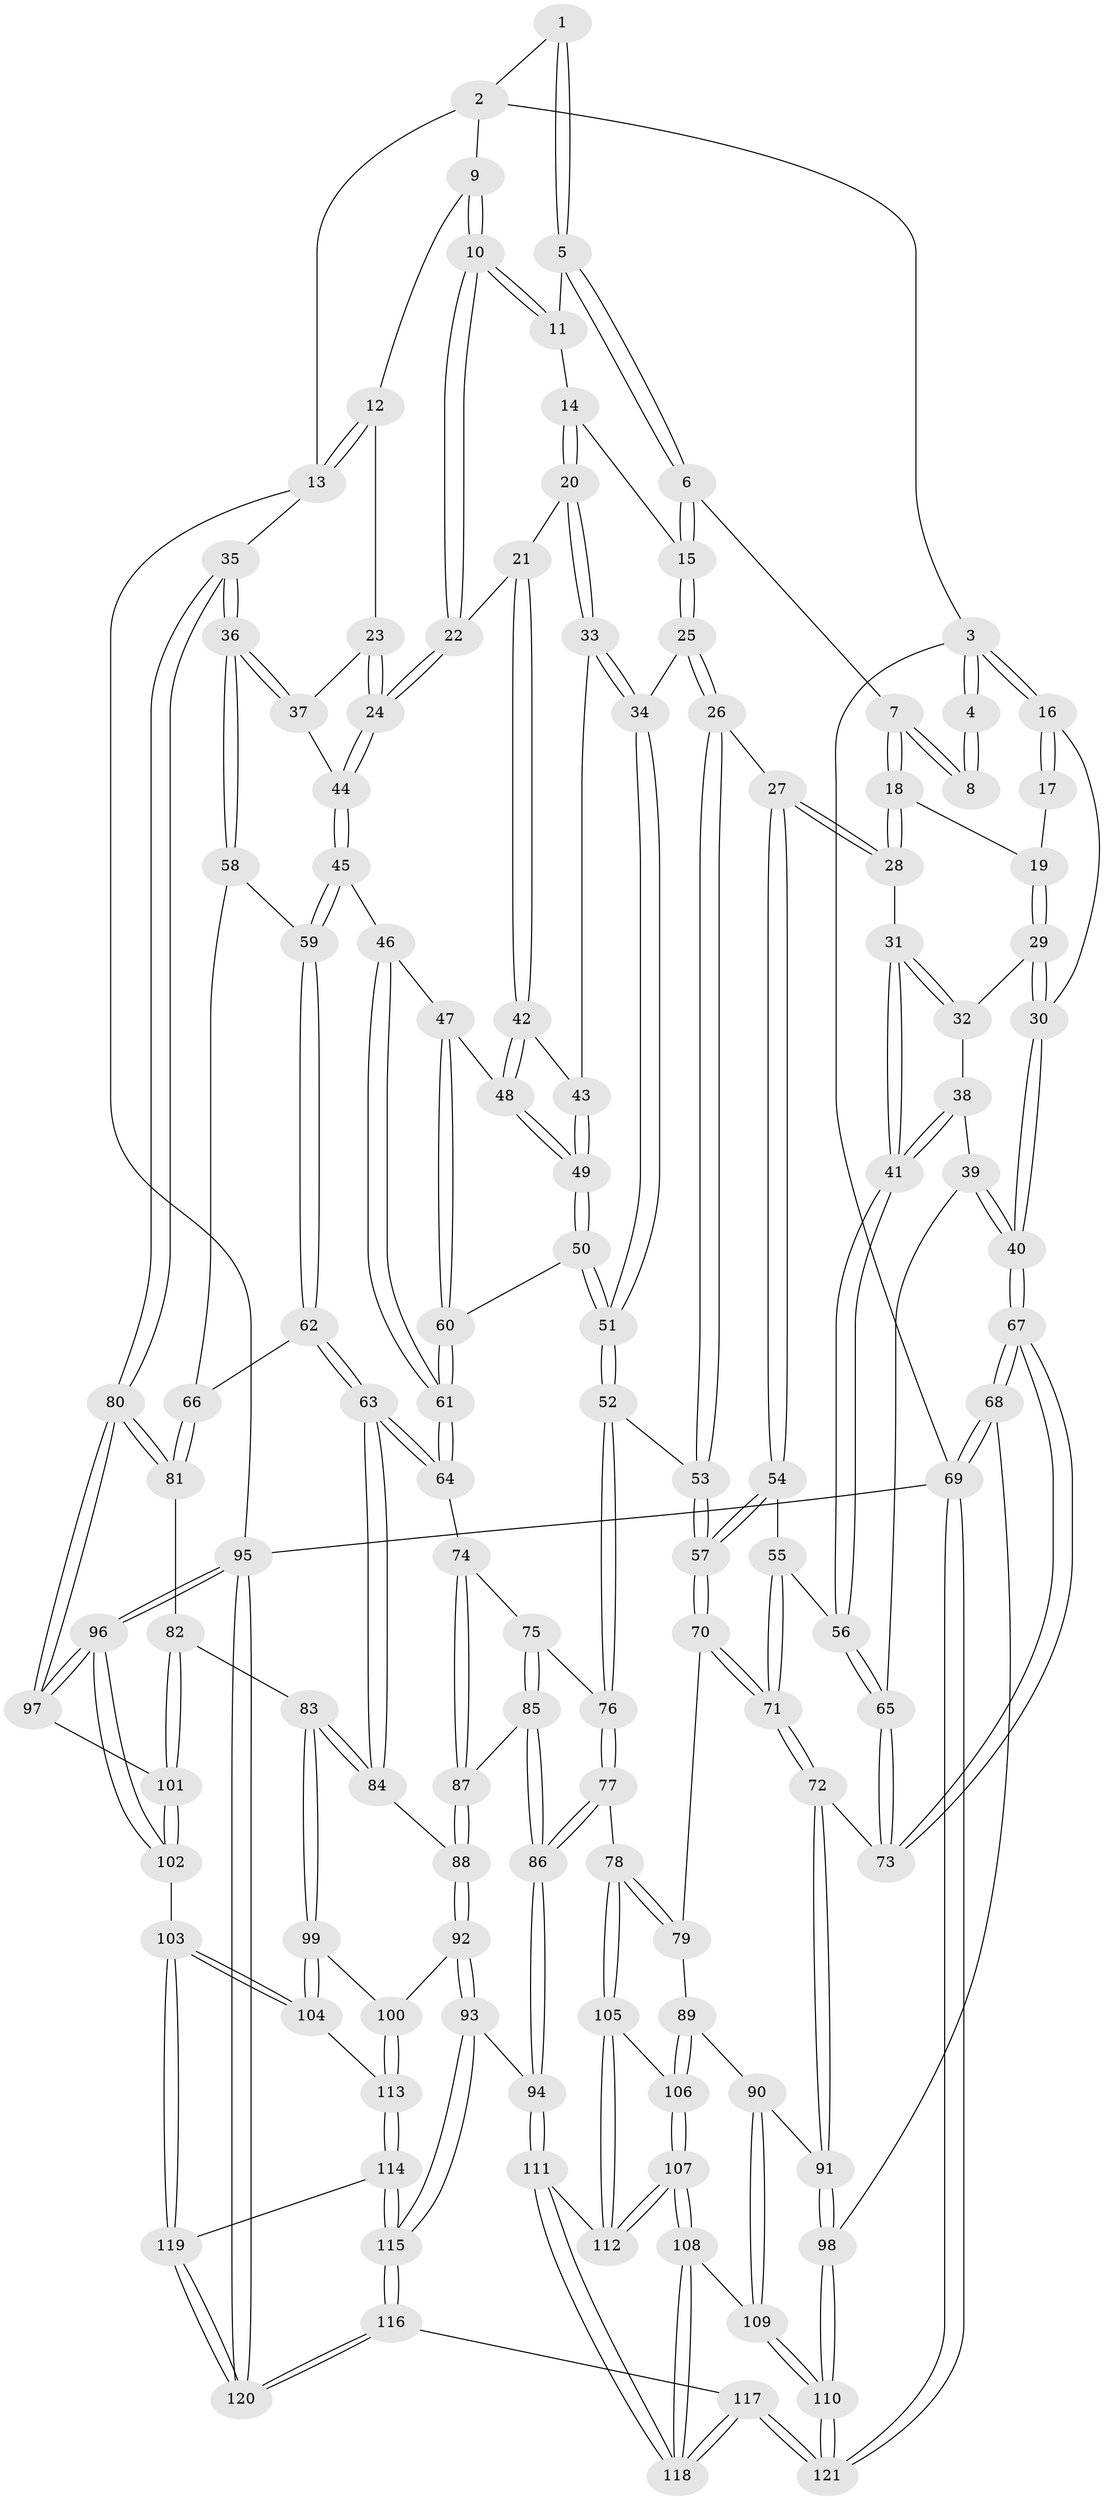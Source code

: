 // coarse degree distribution, {3: 0.1232876712328767, 6: 0.1506849315068493, 5: 0.2328767123287671, 4: 0.4794520547945205, 2: 0.0136986301369863}
// Generated by graph-tools (version 1.1) at 2025/42/03/06/25 10:42:31]
// undirected, 121 vertices, 299 edges
graph export_dot {
graph [start="1"]
  node [color=gray90,style=filled];
  1 [pos="+0.4608474832248593+0"];
  2 [pos="+0.7583474721565685+0"];
  3 [pos="+0+0"];
  4 [pos="+0.230726861031218+0"];
  5 [pos="+0.4474525194813285+0.023137346648083233"];
  6 [pos="+0.3574065157160612+0.13530356232655946"];
  7 [pos="+0.26769256931809343+0.12711548102872705"];
  8 [pos="+0.23463420302873292+0.08714585350432588"];
  9 [pos="+0.7749697791154054+0"];
  10 [pos="+0.6953888131419753+0.13226452740550856"];
  11 [pos="+0.5093118767442051+0.08221123347084812"];
  12 [pos="+0.9267778913462922+0.10424303543254179"];
  13 [pos="+1+0.11403102168675787"];
  14 [pos="+0.519759515996072+0.16748431617624637"];
  15 [pos="+0.3743533834982704+0.18291429607606594"];
  16 [pos="+0+0"];
  17 [pos="+0.0870737116813907+0.08208204465046876"];
  18 [pos="+0.2121512074793325+0.20192645332496986"];
  19 [pos="+0.19452079546315895+0.20451140604823456"];
  20 [pos="+0.5385323106396105+0.2309492736245969"];
  21 [pos="+0.6449504187022971+0.23709684418683655"];
  22 [pos="+0.6966751999873633+0.21893286118880628"];
  23 [pos="+0.8885755892538576+0.20776365321332224"];
  24 [pos="+0.7394657977664904+0.26081962469163983"];
  25 [pos="+0.4015669119395182+0.28009930770401886"];
  26 [pos="+0.3464623844656079+0.32958740223954835"];
  27 [pos="+0.28458546117359795+0.327938223454981"];
  28 [pos="+0.25805798072787606+0.32057692263539"];
  29 [pos="+0.11535690861997977+0.23549385101499207"];
  30 [pos="+0+0.056978240564232174"];
  31 [pos="+0.2508021278556599+0.32352294980354035"];
  32 [pos="+0.13030662516117478+0.2880993249184241"];
  33 [pos="+0.450577558480133+0.280963866354725"];
  34 [pos="+0.422083141695859+0.2840282453941314"];
  35 [pos="+1+0.4254988603679411"];
  36 [pos="+1+0.4237645409293368"];
  37 [pos="+0.9611057782424554+0.28338755999413845"];
  38 [pos="+0.12514103739243052+0.305229765324474"];
  39 [pos="+0+0.3616873190701868"];
  40 [pos="+0+0.29320494220294796"];
  41 [pos="+0.1361267416035485+0.4236595475911964"];
  42 [pos="+0.5723916398458322+0.36588912940083446"];
  43 [pos="+0.4858737469324344+0.30970984974694804"];
  44 [pos="+0.760830902060742+0.34245863105987334"];
  45 [pos="+0.7635992854417151+0.36554506045079144"];
  46 [pos="+0.7598849031565759+0.36760601004036386"];
  47 [pos="+0.6526642858699568+0.4145407463452765"];
  48 [pos="+0.5768745781094485+0.39830987911325166"];
  49 [pos="+0.5298104471065264+0.447955182469623"];
  50 [pos="+0.5150832855729468+0.4665794676497425"];
  51 [pos="+0.5039416878970392+0.4735671050113126"];
  52 [pos="+0.48910680347002916+0.4929861053774565"];
  53 [pos="+0.3663526096193039+0.48519047626952155"];
  54 [pos="+0.23954721313895957+0.47057318011410904"];
  55 [pos="+0.21495239142807157+0.46713934014145647"];
  56 [pos="+0.1309524115715701+0.4337658787085474"];
  57 [pos="+0.32859435790629266+0.5208565194455179"];
  58 [pos="+0.9360919438925771+0.41603573455420306"];
  59 [pos="+0.7697534733244189+0.3726601439784108"];
  60 [pos="+0.6402466571339456+0.5027881959072876"];
  61 [pos="+0.6578953463854696+0.5354349968582957"];
  62 [pos="+0.7797092464176889+0.5257871984649967"];
  63 [pos="+0.7210134327408674+0.577544136843586"];
  64 [pos="+0.670732855579907+0.5744949824922888"];
  65 [pos="+0.10995563920227959+0.44473428166130385"];
  66 [pos="+0.8220347280590451+0.5381085911717767"];
  67 [pos="+0+0.739811043468496"];
  68 [pos="+0+0.7583972437799114"];
  69 [pos="+0+1"];
  70 [pos="+0.3207874021420614+0.5549681037583275"];
  71 [pos="+0.18641849066397978+0.6202761484092516"];
  72 [pos="+0.1706382180258552+0.6311983082887868"];
  73 [pos="+0.0824797170650713+0.5994685190185168"];
  74 [pos="+0.6643399333252792+0.5788958643924453"];
  75 [pos="+0.5723047789100465+0.5709699759572388"];
  76 [pos="+0.5071177330189891+0.547343010464277"];
  77 [pos="+0.46030913141616786+0.6830160401641479"];
  78 [pos="+0.4586115936083598+0.6830946037950711"];
  79 [pos="+0.35605477248172535+0.6236043101158423"];
  80 [pos="+1+0.5267536675141318"];
  81 [pos="+0.8776773689548064+0.577812051700982"];
  82 [pos="+0.8354699679635339+0.6865926793686987"];
  83 [pos="+0.7893409114251525+0.6856587724634653"];
  84 [pos="+0.7656505998346822+0.6643235969049616"];
  85 [pos="+0.5642581272998783+0.6738241489307663"];
  86 [pos="+0.5017520710905254+0.7120867829211722"];
  87 [pos="+0.6341250532061918+0.6530706704742142"];
  88 [pos="+0.6599920834385317+0.7109108613911755"];
  89 [pos="+0.28457178156909396+0.7160663779894799"];
  90 [pos="+0.22477152954325286+0.7095328604179041"];
  91 [pos="+0.2023612889138756+0.6998123542676409"];
  92 [pos="+0.657011945702743+0.7441294022846495"];
  93 [pos="+0.5515380631661257+0.7749237236686767"];
  94 [pos="+0.5275106723401175+0.7635856875479998"];
  95 [pos="+1+1"];
  96 [pos="+1+0.7840452730622768"];
  97 [pos="+1+0.5944387461078079"];
  98 [pos="+0.16458291928162044+0.7619994620992555"];
  99 [pos="+0.7809263130140182+0.7018627286396835"];
  100 [pos="+0.6676469242768011+0.7537006728293713"];
  101 [pos="+0.8442707037526498+0.6937337366247042"];
  102 [pos="+0.9059335953606434+0.8088554998489973"];
  103 [pos="+0.8810134433029123+0.8310937071745667"];
  104 [pos="+0.7578006344196587+0.790505928575137"];
  105 [pos="+0.3830575808253913+0.7578710687352102"];
  106 [pos="+0.33325134945541346+0.7738553748049022"];
  107 [pos="+0.3058794638011483+0.8527137678251244"];
  108 [pos="+0.3056552518853781+0.8530047186227506"];
  109 [pos="+0.26350464606838714+0.8808553557773751"];
  110 [pos="+0.18277182285700477+0.9659202273976684"];
  111 [pos="+0.4607862815701637+0.8606259044346414"];
  112 [pos="+0.4304630283513031+0.8437911394706284"];
  113 [pos="+0.7099569822829784+0.8189017643174229"];
  114 [pos="+0.6873359225794291+0.9078740199921826"];
  115 [pos="+0.6550663450235494+0.95525351806968"];
  116 [pos="+0.6157126615351499+1"];
  117 [pos="+0.5302220717214811+1"];
  118 [pos="+0.46968898975811285+0.9598650734663575"];
  119 [pos="+0.8680492838475062+0.8597257620512062"];
  120 [pos="+0.8930988161942508+1"];
  121 [pos="+0.016075893724871743+1"];
  1 -- 2;
  1 -- 5;
  1 -- 5;
  2 -- 3;
  2 -- 9;
  2 -- 13;
  3 -- 4;
  3 -- 4;
  3 -- 16;
  3 -- 16;
  3 -- 69;
  4 -- 8;
  4 -- 8;
  5 -- 6;
  5 -- 6;
  5 -- 11;
  6 -- 7;
  6 -- 15;
  6 -- 15;
  7 -- 8;
  7 -- 8;
  7 -- 18;
  7 -- 18;
  9 -- 10;
  9 -- 10;
  9 -- 12;
  10 -- 11;
  10 -- 11;
  10 -- 22;
  10 -- 22;
  11 -- 14;
  12 -- 13;
  12 -- 13;
  12 -- 23;
  13 -- 35;
  13 -- 95;
  14 -- 15;
  14 -- 20;
  14 -- 20;
  15 -- 25;
  15 -- 25;
  16 -- 17;
  16 -- 17;
  16 -- 30;
  17 -- 19;
  18 -- 19;
  18 -- 28;
  18 -- 28;
  19 -- 29;
  19 -- 29;
  20 -- 21;
  20 -- 33;
  20 -- 33;
  21 -- 22;
  21 -- 42;
  21 -- 42;
  22 -- 24;
  22 -- 24;
  23 -- 24;
  23 -- 24;
  23 -- 37;
  24 -- 44;
  24 -- 44;
  25 -- 26;
  25 -- 26;
  25 -- 34;
  26 -- 27;
  26 -- 53;
  26 -- 53;
  27 -- 28;
  27 -- 28;
  27 -- 54;
  27 -- 54;
  28 -- 31;
  29 -- 30;
  29 -- 30;
  29 -- 32;
  30 -- 40;
  30 -- 40;
  31 -- 32;
  31 -- 32;
  31 -- 41;
  31 -- 41;
  32 -- 38;
  33 -- 34;
  33 -- 34;
  33 -- 43;
  34 -- 51;
  34 -- 51;
  35 -- 36;
  35 -- 36;
  35 -- 80;
  35 -- 80;
  36 -- 37;
  36 -- 37;
  36 -- 58;
  36 -- 58;
  37 -- 44;
  38 -- 39;
  38 -- 41;
  38 -- 41;
  39 -- 40;
  39 -- 40;
  39 -- 65;
  40 -- 67;
  40 -- 67;
  41 -- 56;
  41 -- 56;
  42 -- 43;
  42 -- 48;
  42 -- 48;
  43 -- 49;
  43 -- 49;
  44 -- 45;
  44 -- 45;
  45 -- 46;
  45 -- 59;
  45 -- 59;
  46 -- 47;
  46 -- 61;
  46 -- 61;
  47 -- 48;
  47 -- 60;
  47 -- 60;
  48 -- 49;
  48 -- 49;
  49 -- 50;
  49 -- 50;
  50 -- 51;
  50 -- 51;
  50 -- 60;
  51 -- 52;
  51 -- 52;
  52 -- 53;
  52 -- 76;
  52 -- 76;
  53 -- 57;
  53 -- 57;
  54 -- 55;
  54 -- 57;
  54 -- 57;
  55 -- 56;
  55 -- 71;
  55 -- 71;
  56 -- 65;
  56 -- 65;
  57 -- 70;
  57 -- 70;
  58 -- 59;
  58 -- 66;
  59 -- 62;
  59 -- 62;
  60 -- 61;
  60 -- 61;
  61 -- 64;
  61 -- 64;
  62 -- 63;
  62 -- 63;
  62 -- 66;
  63 -- 64;
  63 -- 64;
  63 -- 84;
  63 -- 84;
  64 -- 74;
  65 -- 73;
  65 -- 73;
  66 -- 81;
  66 -- 81;
  67 -- 68;
  67 -- 68;
  67 -- 73;
  67 -- 73;
  68 -- 69;
  68 -- 69;
  68 -- 98;
  69 -- 121;
  69 -- 121;
  69 -- 95;
  70 -- 71;
  70 -- 71;
  70 -- 79;
  71 -- 72;
  71 -- 72;
  72 -- 73;
  72 -- 91;
  72 -- 91;
  74 -- 75;
  74 -- 87;
  74 -- 87;
  75 -- 76;
  75 -- 85;
  75 -- 85;
  76 -- 77;
  76 -- 77;
  77 -- 78;
  77 -- 86;
  77 -- 86;
  78 -- 79;
  78 -- 79;
  78 -- 105;
  78 -- 105;
  79 -- 89;
  80 -- 81;
  80 -- 81;
  80 -- 97;
  80 -- 97;
  81 -- 82;
  82 -- 83;
  82 -- 101;
  82 -- 101;
  83 -- 84;
  83 -- 84;
  83 -- 99;
  83 -- 99;
  84 -- 88;
  85 -- 86;
  85 -- 86;
  85 -- 87;
  86 -- 94;
  86 -- 94;
  87 -- 88;
  87 -- 88;
  88 -- 92;
  88 -- 92;
  89 -- 90;
  89 -- 106;
  89 -- 106;
  90 -- 91;
  90 -- 109;
  90 -- 109;
  91 -- 98;
  91 -- 98;
  92 -- 93;
  92 -- 93;
  92 -- 100;
  93 -- 94;
  93 -- 115;
  93 -- 115;
  94 -- 111;
  94 -- 111;
  95 -- 96;
  95 -- 96;
  95 -- 120;
  95 -- 120;
  96 -- 97;
  96 -- 97;
  96 -- 102;
  96 -- 102;
  97 -- 101;
  98 -- 110;
  98 -- 110;
  99 -- 100;
  99 -- 104;
  99 -- 104;
  100 -- 113;
  100 -- 113;
  101 -- 102;
  101 -- 102;
  102 -- 103;
  103 -- 104;
  103 -- 104;
  103 -- 119;
  103 -- 119;
  104 -- 113;
  105 -- 106;
  105 -- 112;
  105 -- 112;
  106 -- 107;
  106 -- 107;
  107 -- 108;
  107 -- 108;
  107 -- 112;
  107 -- 112;
  108 -- 109;
  108 -- 118;
  108 -- 118;
  109 -- 110;
  109 -- 110;
  110 -- 121;
  110 -- 121;
  111 -- 112;
  111 -- 118;
  111 -- 118;
  113 -- 114;
  113 -- 114;
  114 -- 115;
  114 -- 115;
  114 -- 119;
  115 -- 116;
  115 -- 116;
  116 -- 117;
  116 -- 120;
  116 -- 120;
  117 -- 118;
  117 -- 118;
  117 -- 121;
  117 -- 121;
  119 -- 120;
  119 -- 120;
}
